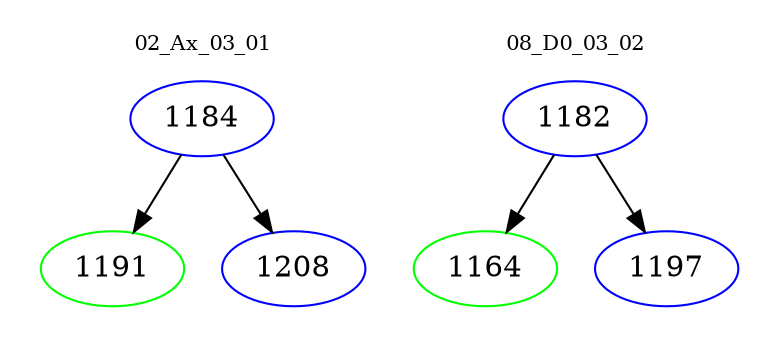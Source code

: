 digraph{
subgraph cluster_0 {
color = white
label = "02_Ax_03_01";
fontsize=10;
T0_1184 [label="1184", color="blue"]
T0_1184 -> T0_1191 [color="black"]
T0_1191 [label="1191", color="green"]
T0_1184 -> T0_1208 [color="black"]
T0_1208 [label="1208", color="blue"]
}
subgraph cluster_1 {
color = white
label = "08_D0_03_02";
fontsize=10;
T1_1182 [label="1182", color="blue"]
T1_1182 -> T1_1164 [color="black"]
T1_1164 [label="1164", color="green"]
T1_1182 -> T1_1197 [color="black"]
T1_1197 [label="1197", color="blue"]
}
}
